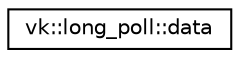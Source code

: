 digraph "Graphical Class Hierarchy"
{
 // LATEX_PDF_SIZE
  edge [fontname="Helvetica",fontsize="10",labelfontname="Helvetica",labelfontsize="10"];
  node [fontname="Helvetica",fontsize="10",shape=record];
  rankdir="LR";
  Node0 [label="vk::long_poll::data",height=0.2,width=0.4,color="black", fillcolor="white", style="filled",URL="$structvk_1_1long__poll_1_1data.html",tooltip="Wrapper for data returned by group long poll."];
}
